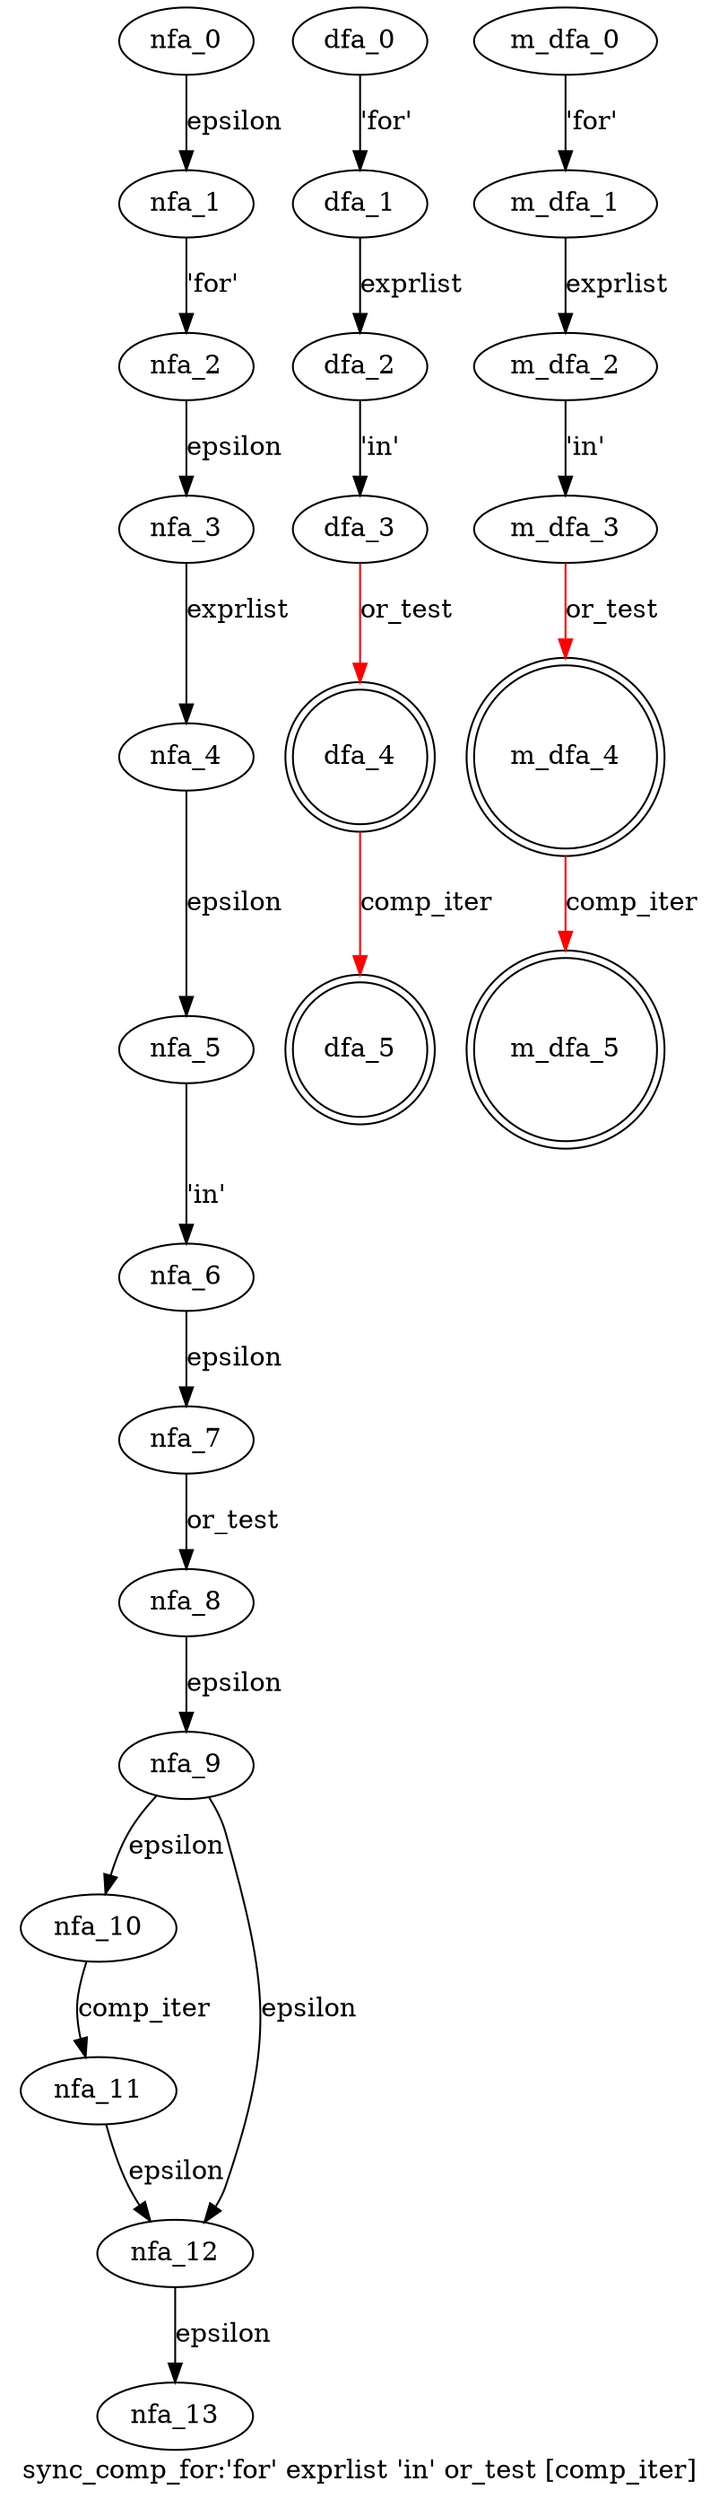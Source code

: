 digraph sync_comp_for {
 graph[label="sync_comp_for:'for' exprlist 'in' or_test [comp_iter]"]
 subgraph sync_comp_for_nfa {
  nfa_0->nfa_1[label="epsilon"]
  nfa_1->nfa_2[label="'for'"]
  nfa_2->nfa_3[label="epsilon"]
  nfa_3->nfa_4[label="exprlist"]
  nfa_4->nfa_5[label="epsilon"]
  nfa_5->nfa_6[label="'in'"]
  nfa_6->nfa_7[label="epsilon"]
  nfa_7->nfa_8[label="or_test"]
  nfa_8->nfa_9[label="epsilon"]
  nfa_9->nfa_10[label="epsilon"]
  nfa_10->nfa_11[label="comp_iter"]
  nfa_11->nfa_12[label="epsilon"]
  nfa_12->nfa_13[label="epsilon"]
  nfa_9->nfa_12[label="epsilon"]
  }
 subgraph sync_comp_for_dfa {
  dfa_0->dfa_1[label="'for'"]
  dfa_1->dfa_2[label="exprlist"]
  dfa_2->dfa_3[label="'in'"]
  dfa_3->dfa_4[label="or_test",color=red]
  dfa_4->dfa_5[label="comp_iter",color=red]
  dfa_4[shape=doublecircle]
  dfa_5[shape=doublecircle]
  }
 subgraph sync_comp_for_m_dfa {
  m_dfa_0->m_dfa_1[label="'for'"]
  m_dfa_1->m_dfa_2[label="exprlist"]
  m_dfa_2->m_dfa_3[label="'in'"]
  m_dfa_3->m_dfa_4[label="or_test",color=red]
  m_dfa_4->m_dfa_5[label="comp_iter",color=red]
  m_dfa_4[shape=doublecircle]
  m_dfa_5[shape=doublecircle]
  }
}
